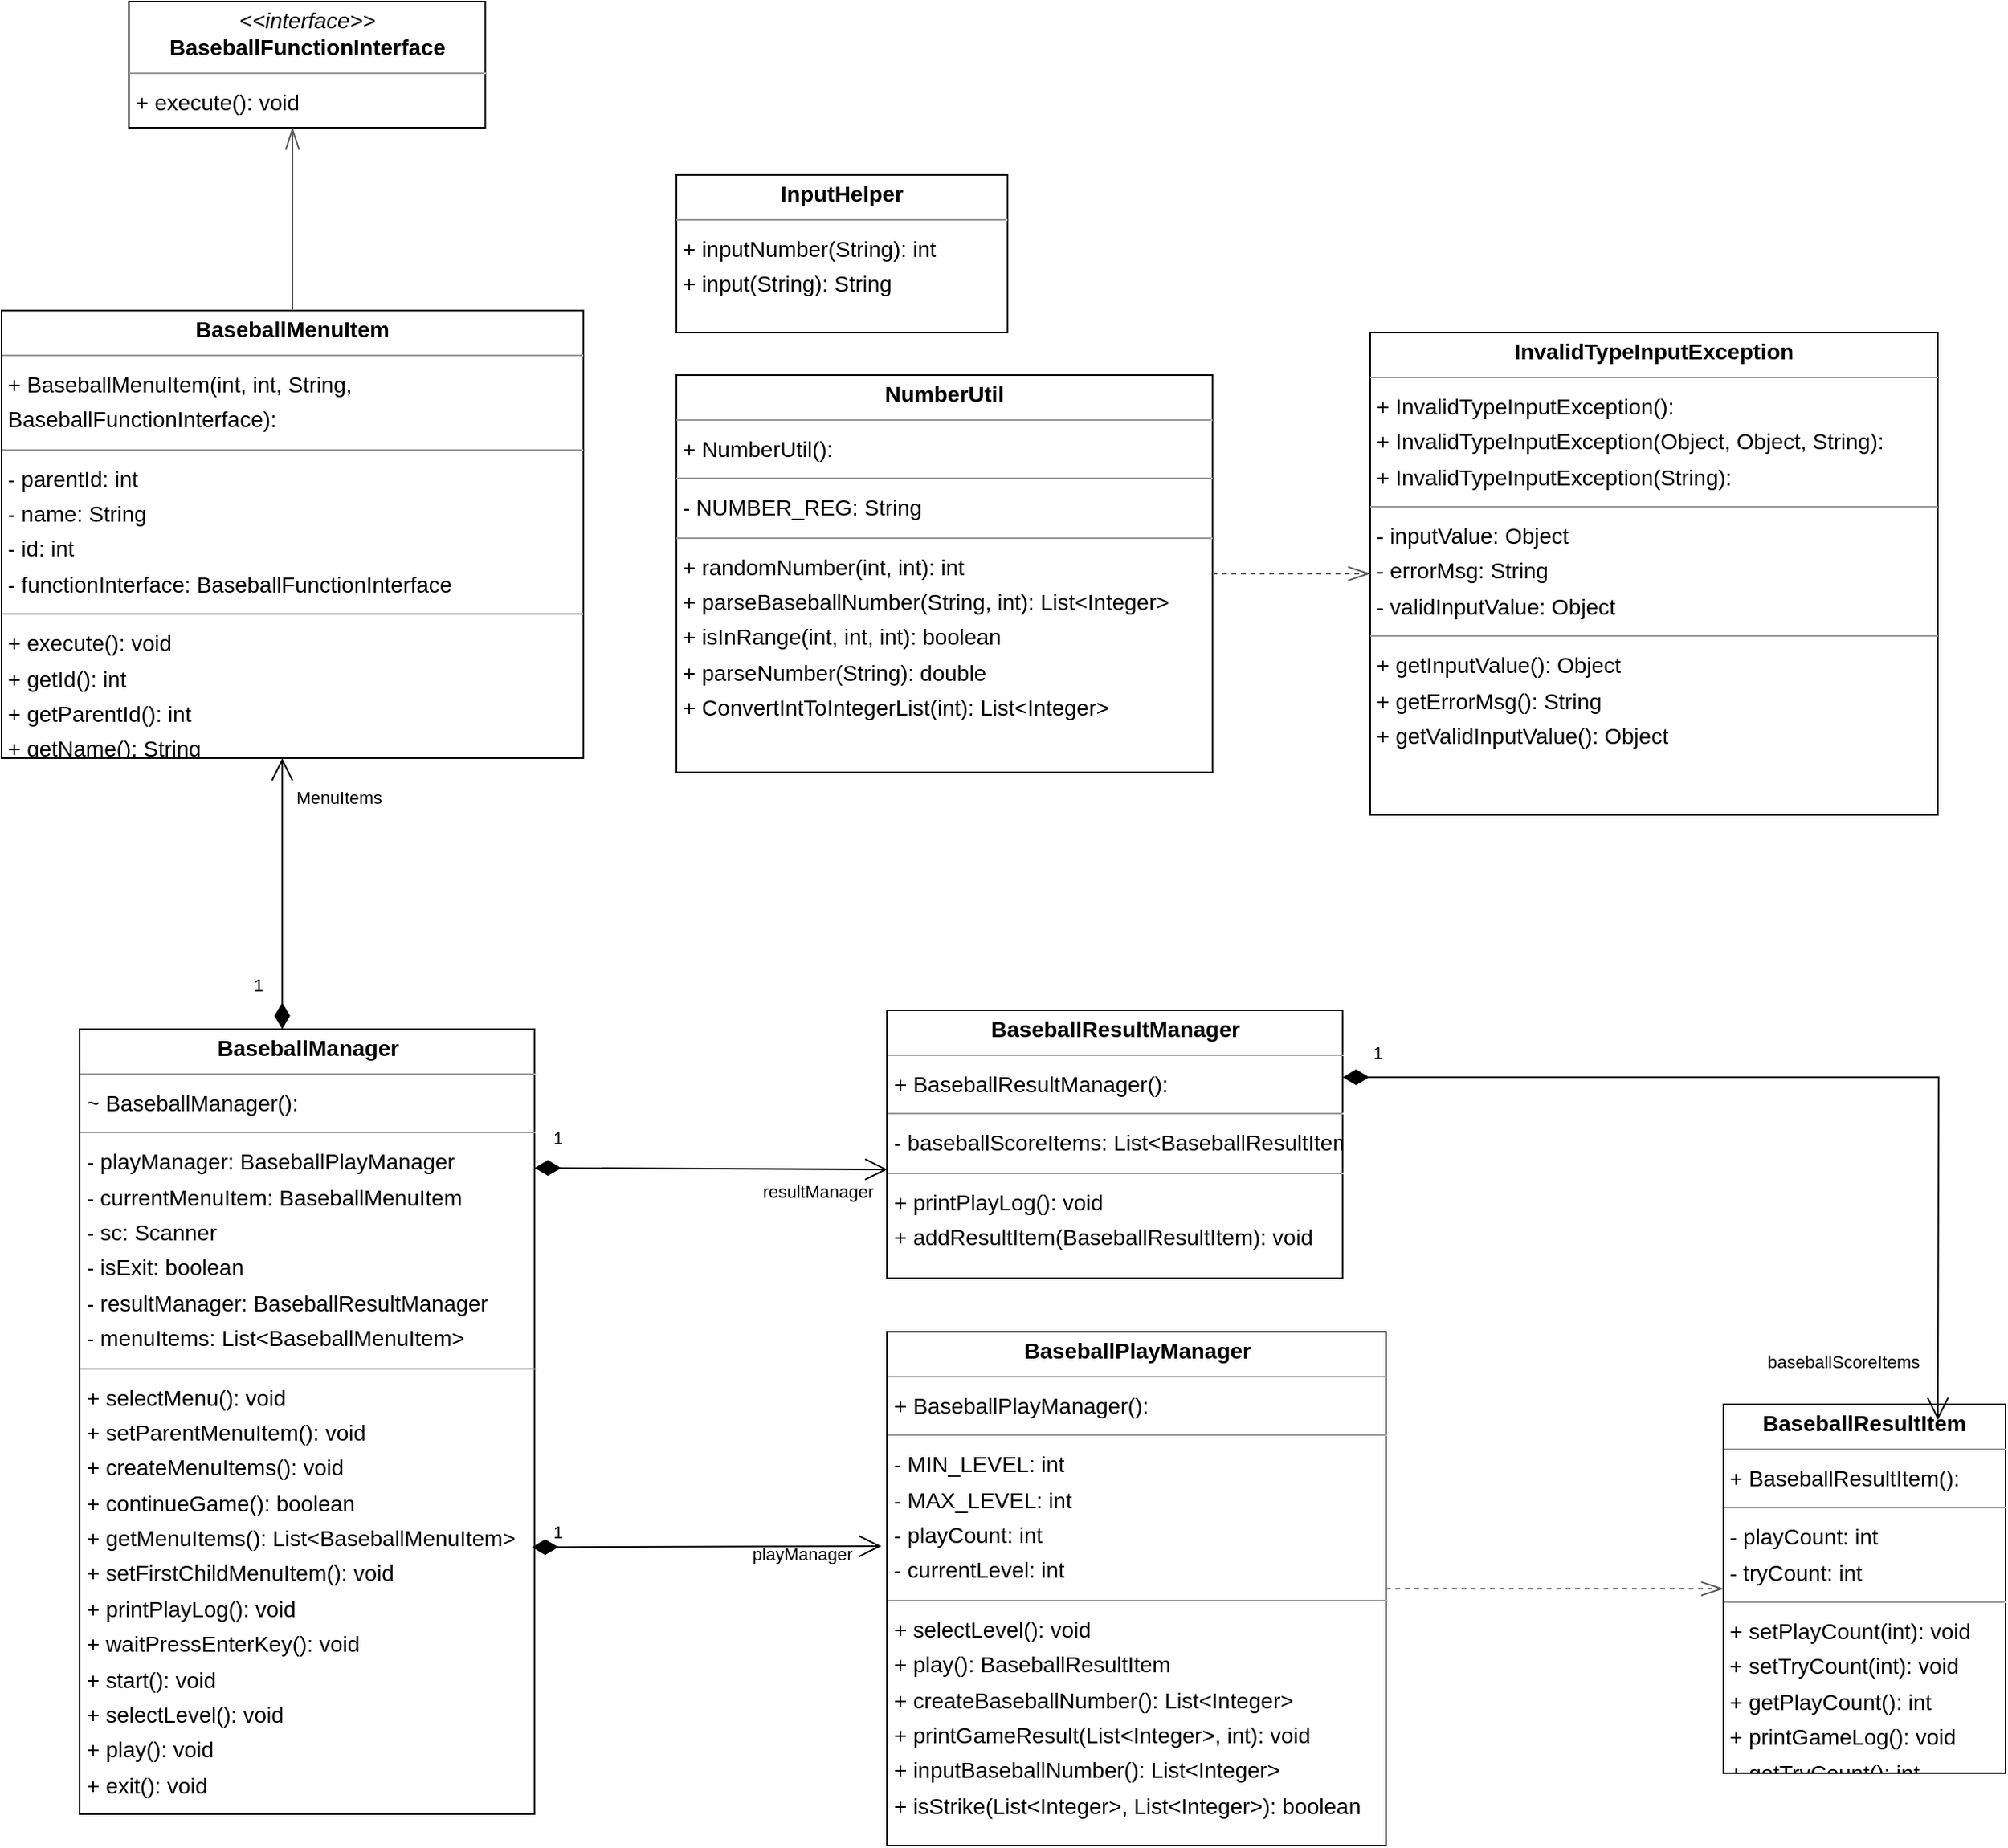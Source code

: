 <mxfile version="24.7.8">
  <diagram id="HD1GswNkVYEY_AO15G9U" name="페이지-1">
    <mxGraphModel dx="2087" dy="584" grid="1" gridSize="10" guides="1" tooltips="1" connect="1" arrows="1" fold="1" page="0" pageScale="1" pageWidth="827" pageHeight="1169" background="none" math="0" shadow="0">
      <root>
        <mxCell id="0" />
        <mxCell id="1" parent="0" />
        <mxCell id="node1" value="&lt;p style=&quot;margin:0px;margin-top:4px;text-align:center;&quot;&gt;&lt;i&gt;&amp;lt;&amp;lt;interface&amp;gt;&amp;gt;&lt;/i&gt;&lt;br/&gt;&lt;b&gt;BaseballFunctionInterface&lt;/b&gt;&lt;/p&gt;&lt;hr size=&quot;1&quot;/&gt;&lt;p style=&quot;margin:0 0 0 4px;line-height:1.6;&quot;&gt;+ execute(): void&lt;/p&gt;" style="verticalAlign=top;align=left;overflow=fill;fontSize=14;fontFamily=Helvetica;html=1;rounded=0;shadow=0;comic=0;labelBackgroundColor=none;strokeWidth=1;" parent="1" vertex="1">
          <mxGeometry x="-257.25" y="450" width="226" height="80" as="geometry" />
        </mxCell>
        <mxCell id="node6" value="&lt;p style=&quot;margin:0px;margin-top:4px;text-align:center;&quot;&gt;&lt;b&gt;BaseballManager&lt;/b&gt;&lt;/p&gt;&lt;hr size=&quot;1&quot;/&gt;&lt;p style=&quot;margin:0 0 0 4px;line-height:1.6;&quot;&gt;~ BaseballManager(): &lt;/p&gt;&lt;hr size=&quot;1&quot;/&gt;&lt;p style=&quot;margin:0 0 0 4px;line-height:1.6;&quot;&gt;- playManager: BaseballPlayManager&lt;br/&gt;- currentMenuItem: BaseballMenuItem&lt;br/&gt;- sc: Scanner&lt;br/&gt;- isExit: boolean&lt;br/&gt;- resultManager: BaseballResultManager&lt;br/&gt;- menuItems: List&amp;lt;BaseballMenuItem&amp;gt;&lt;/p&gt;&lt;hr size=&quot;1&quot;/&gt;&lt;p style=&quot;margin:0 0 0 4px;line-height:1.6;&quot;&gt;+ selectMenu(): void&lt;br/&gt;+ setParentMenuItem(): void&lt;br/&gt;+ createMenuItems(): void&lt;br/&gt;+ continueGame(): boolean&lt;br/&gt;+ getMenuItems(): List&amp;lt;BaseballMenuItem&amp;gt;&lt;br/&gt;+ setFirstChildMenuItem(): void&lt;br/&gt;+ printPlayLog(): void&lt;br/&gt;+ waitPressEnterKey(): void&lt;br/&gt;+ start(): void&lt;br/&gt;+ selectLevel(): void&lt;br/&gt;+ play(): void&lt;br/&gt;+ exit(): void&lt;/p&gt;" style="verticalAlign=top;align=left;overflow=fill;fontSize=14;fontFamily=Helvetica;html=1;rounded=0;shadow=0;comic=0;labelBackgroundColor=none;strokeWidth=1;" parent="1" vertex="1">
          <mxGeometry x="-288.5" y="1102" width="288.5" height="498" as="geometry" />
        </mxCell>
        <mxCell id="node5" value="&lt;p style=&quot;margin:0px;margin-top:4px;text-align:center;&quot;&gt;&lt;b&gt;BaseballMenuItem&lt;/b&gt;&lt;/p&gt;&lt;hr size=&quot;1&quot;&gt;&lt;p style=&quot;margin:0 0 0 4px;line-height:1.6;&quot;&gt;+ BaseballMenuItem(int, int, String,&amp;nbsp;&lt;/p&gt;&lt;p style=&quot;margin:0 0 0 4px;line-height:1.6;&quot;&gt;BaseballFunctionInterface): &lt;/p&gt;&lt;hr size=&quot;1&quot;&gt;&lt;p style=&quot;margin:0 0 0 4px;line-height:1.6;&quot;&gt;- parentId: int&lt;br&gt;- name: String&lt;br&gt;- id: int&lt;br&gt;- functionInterface: BaseballFunctionInterface&lt;/p&gt;&lt;hr size=&quot;1&quot;&gt;&lt;p style=&quot;margin:0 0 0 4px;line-height:1.6;&quot;&gt;+ execute(): void&lt;br&gt;+ getId(): int&lt;br&gt;+ getParentId(): int&lt;br&gt;+ getName(): String&lt;/p&gt;" style="verticalAlign=top;align=left;overflow=fill;fontSize=14;fontFamily=Helvetica;html=1;rounded=0;shadow=0;comic=0;labelBackgroundColor=none;strokeWidth=1;" parent="1" vertex="1">
          <mxGeometry x="-338" y="646" width="369" height="284" as="geometry" />
        </mxCell>
        <mxCell id="node3" value="&lt;p style=&quot;margin:0px;margin-top:4px;text-align:center;&quot;&gt;&lt;b&gt;BaseballPlayManager&lt;/b&gt;&lt;/p&gt;&lt;hr size=&quot;1&quot;/&gt;&lt;p style=&quot;margin:0 0 0 4px;line-height:1.6;&quot;&gt;+ BaseballPlayManager(): &lt;/p&gt;&lt;hr size=&quot;1&quot;/&gt;&lt;p style=&quot;margin:0 0 0 4px;line-height:1.6;&quot;&gt;- MIN_LEVEL: int&lt;br/&gt;- MAX_LEVEL: int&lt;br/&gt;- playCount: int&lt;br/&gt;- currentLevel: int&lt;/p&gt;&lt;hr size=&quot;1&quot;/&gt;&lt;p style=&quot;margin:0 0 0 4px;line-height:1.6;&quot;&gt;+ selectLevel(): void&lt;br/&gt;+ play(): BaseballResultItem&lt;br/&gt;+ createBaseballNumber(): List&amp;lt;Integer&amp;gt;&lt;br/&gt;+ printGameResult(List&amp;lt;Integer&amp;gt;, int): void&lt;br/&gt;+ inputBaseballNumber(): List&amp;lt;Integer&amp;gt;&lt;br/&gt;+ isStrike(List&amp;lt;Integer&amp;gt;, List&amp;lt;Integer&amp;gt;): boolean&lt;/p&gt;" style="verticalAlign=top;align=left;overflow=fill;fontSize=14;fontFamily=Helvetica;html=1;rounded=0;shadow=0;comic=0;labelBackgroundColor=none;strokeWidth=1;" parent="1" vertex="1">
          <mxGeometry x="223.5" y="1294" width="316.5" height="326" as="geometry" />
        </mxCell>
        <mxCell id="node7" value="&lt;p style=&quot;margin:0px;margin-top:4px;text-align:center;&quot;&gt;&lt;b&gt;BaseballResultItem&lt;/b&gt;&lt;/p&gt;&lt;hr size=&quot;1&quot;/&gt;&lt;p style=&quot;margin:0 0 0 4px;line-height:1.6;&quot;&gt;+ BaseballResultItem(): &lt;/p&gt;&lt;hr size=&quot;1&quot;/&gt;&lt;p style=&quot;margin:0 0 0 4px;line-height:1.6;&quot;&gt;- playCount: int&lt;br/&gt;- tryCount: int&lt;/p&gt;&lt;hr size=&quot;1&quot;/&gt;&lt;p style=&quot;margin:0 0 0 4px;line-height:1.6;&quot;&gt;+ setPlayCount(int): void&lt;br/&gt;+ setTryCount(int): void&lt;br/&gt;+ getPlayCount(): int&lt;br/&gt;+ printGameLog(): void&lt;br/&gt;+ getTryCount(): int&lt;/p&gt;" style="verticalAlign=top;align=left;overflow=fill;fontSize=14;fontFamily=Helvetica;html=1;rounded=0;shadow=0;comic=0;labelBackgroundColor=none;strokeWidth=1;" parent="1" vertex="1">
          <mxGeometry x="754" y="1340" width="179" height="234" as="geometry" />
        </mxCell>
        <mxCell id="node2" value="&lt;p style=&quot;margin:0px;margin-top:4px;text-align:center;&quot;&gt;&lt;b&gt;BaseballResultManager&lt;/b&gt;&lt;/p&gt;&lt;hr size=&quot;1&quot;/&gt;&lt;p style=&quot;margin:0 0 0 4px;line-height:1.6;&quot;&gt;+ BaseballResultManager(): &lt;/p&gt;&lt;hr size=&quot;1&quot;/&gt;&lt;p style=&quot;margin:0 0 0 4px;line-height:1.6;&quot;&gt;- baseballScoreItems: List&amp;lt;BaseballResultItem&amp;gt;&lt;/p&gt;&lt;hr size=&quot;1&quot;/&gt;&lt;p style=&quot;margin:0 0 0 4px;line-height:1.6;&quot;&gt;+ printPlayLog(): void&lt;br/&gt;+ addResultItem(BaseballResultItem): void&lt;/p&gt;" style="verticalAlign=top;align=left;overflow=fill;fontSize=14;fontFamily=Helvetica;html=1;rounded=0;shadow=0;comic=0;labelBackgroundColor=none;strokeWidth=1;" parent="1" vertex="1">
          <mxGeometry x="223.5" y="1090" width="289" height="170" as="geometry" />
        </mxCell>
        <mxCell id="node0" value="&lt;p style=&quot;margin:0px;margin-top:4px;text-align:center;&quot;&gt;&lt;b&gt;InvalidTypeInputException&lt;/b&gt;&lt;/p&gt;&lt;hr size=&quot;1&quot;/&gt;&lt;p style=&quot;margin:0 0 0 4px;line-height:1.6;&quot;&gt;+ InvalidTypeInputException(): &lt;br/&gt;+ InvalidTypeInputException(Object, Object, String): &lt;br/&gt;+ InvalidTypeInputException(String): &lt;/p&gt;&lt;hr size=&quot;1&quot;/&gt;&lt;p style=&quot;margin:0 0 0 4px;line-height:1.6;&quot;&gt;- inputValue: Object&lt;br/&gt;- errorMsg: String&lt;br/&gt;- validInputValue: Object&lt;/p&gt;&lt;hr size=&quot;1&quot;/&gt;&lt;p style=&quot;margin:0 0 0 4px;line-height:1.6;&quot;&gt;+ getInputValue(): Object&lt;br/&gt;+ getErrorMsg(): String&lt;br/&gt;+ getValidInputValue(): Object&lt;/p&gt;" style="verticalAlign=top;align=left;overflow=fill;fontSize=14;fontFamily=Helvetica;html=1;rounded=0;shadow=0;comic=0;labelBackgroundColor=none;strokeWidth=1;" parent="1" vertex="1">
          <mxGeometry x="530" y="660" width="360" height="306" as="geometry" />
        </mxCell>
        <mxCell id="node4" value="&lt;p style=&quot;margin:0px;margin-top:4px;text-align:center;&quot;&gt;&lt;b&gt;NumberUtil&lt;/b&gt;&lt;/p&gt;&lt;hr size=&quot;1&quot;/&gt;&lt;p style=&quot;margin:0 0 0 4px;line-height:1.6;&quot;&gt;+ NumberUtil(): &lt;/p&gt;&lt;hr size=&quot;1&quot;/&gt;&lt;p style=&quot;margin:0 0 0 4px;line-height:1.6;&quot;&gt;- NUMBER_REG: String&lt;/p&gt;&lt;hr size=&quot;1&quot;/&gt;&lt;p style=&quot;margin:0 0 0 4px;line-height:1.6;&quot;&gt;+ randomNumber(int, int): int&lt;br/&gt;+ parseBaseballNumber(String, int): List&amp;lt;Integer&amp;gt;&lt;br/&gt;+ isInRange(int, int, int): boolean&lt;br/&gt;+ parseNumber(String): double&lt;br/&gt;+ ConvertIntToIntegerList(int): List&amp;lt;Integer&amp;gt;&lt;/p&gt;" style="verticalAlign=top;align=left;overflow=fill;fontSize=14;fontFamily=Helvetica;html=1;rounded=0;shadow=0;comic=0;labelBackgroundColor=none;strokeWidth=1;" parent="1" vertex="1">
          <mxGeometry x="90" y="687" width="340" height="252" as="geometry" />
        </mxCell>
        <mxCell id="edge1" value="" style="html=1;rounded=1;dashed=0;startArrow=diamondThinstartSize=12;endArrow=openThin;endSize=12;strokeColor=#595959;exitX=0.500;exitY=0.000;exitDx=0;exitDy=0;entryX=0.459;entryY=1;entryDx=0;entryDy=0;entryPerimeter=0;" parent="1" source="node5" target="node1" edge="1">
          <mxGeometry width="50" height="50" relative="1" as="geometry" />
        </mxCell>
        <mxCell id="edge8" value="" style="html=1;rounded=1;edgeStyle=orthogonalEdgeStyle;dashed=1;startArrow=none;endArrow=openThin;endSize=12;strokeColor=#595959;exitX=1.000;exitY=0.500;exitDx=0;exitDy=0;entryX=0.000;entryY=0.500;entryDx=0;entryDy=0;" parent="1" source="node3" target="node7" edge="1">
          <mxGeometry width="50" height="50" relative="1" as="geometry">
            <Array as="points" />
          </mxGeometry>
        </mxCell>
        <mxCell id="edge0" value="" style="html=1;rounded=1;edgeStyle=orthogonalEdgeStyle;dashed=1;startArrow=none;endArrow=openThin;endSize=12;strokeColor=#595959;exitX=1;exitY=0.5;exitDx=0;exitDy=0;entryX=0;entryY=0.5;entryDx=0;entryDy=0;" parent="1" source="node4" target="node0" edge="1">
          <mxGeometry width="50" height="50" relative="1" as="geometry">
            <Array as="points" />
          </mxGeometry>
        </mxCell>
        <mxCell id="GeZOMZ-x1PjAHVgEXQZU-7" value="1" style="endArrow=open;html=1;endSize=12;startArrow=diamondThin;startSize=14;startFill=1;align=left;verticalAlign=bottom;rounded=0;exitX=0.994;exitY=0.66;exitDx=0;exitDy=0;exitPerimeter=0;" parent="1" source="node6" edge="1">
          <mxGeometry x="-0.894" y="1" relative="1" as="geometry">
            <mxPoint x="10" y="1430" as="sourcePoint" />
            <mxPoint x="220" y="1430" as="targetPoint" />
            <mxPoint as="offset" />
          </mxGeometry>
        </mxCell>
        <mxCell id="GeZOMZ-x1PjAHVgEXQZU-9" value="&lt;span style=&quot;font-size: 11px; text-align: left; text-wrap: nowrap;&quot;&gt;playManager&lt;/span&gt;" style="text;html=1;align=center;verticalAlign=middle;whiteSpace=wrap;rounded=0;" parent="1" vertex="1">
          <mxGeometry x="140" y="1420" width="60" height="30" as="geometry" />
        </mxCell>
        <mxCell id="GeZOMZ-x1PjAHVgEXQZU-10" value="1" style="endArrow=open;html=1;endSize=12;startArrow=diamondThin;startSize=14;startFill=1;align=left;verticalAlign=bottom;rounded=0;entryX=0.001;entryY=0.594;entryDx=0;entryDy=0;entryPerimeter=0;" parent="1" target="node2" edge="1">
          <mxGeometry x="-0.909" y="10" relative="1" as="geometry">
            <mxPoint y="1190" as="sourcePoint" />
            <mxPoint x="220" y="1190" as="targetPoint" />
            <mxPoint as="offset" />
          </mxGeometry>
        </mxCell>
        <mxCell id="GeZOMZ-x1PjAHVgEXQZU-11" value="&lt;span style=&quot;font-size: 11px; text-align: left; text-wrap: nowrap;&quot;&gt;resultManager&lt;/span&gt;" style="text;html=1;align=center;verticalAlign=middle;whiteSpace=wrap;rounded=0;" parent="1" vertex="1">
          <mxGeometry x="150" y="1190" width="60" height="30" as="geometry" />
        </mxCell>
        <mxCell id="GeZOMZ-x1PjAHVgEXQZU-16" value="1" style="endArrow=open;html=1;endSize=12;startArrow=diamondThin;startSize=14;startFill=1;edgeStyle=orthogonalEdgeStyle;align=left;verticalAlign=bottom;rounded=0;exitX=1;exitY=0.25;exitDx=0;exitDy=0;" parent="1" source="node2" edge="1">
          <mxGeometry x="-0.942" y="7" relative="1" as="geometry">
            <mxPoint x="580" y="1130" as="sourcePoint" />
            <mxPoint x="890" y="1350" as="targetPoint" />
            <mxPoint as="offset" />
          </mxGeometry>
        </mxCell>
        <mxCell id="GeZOMZ-x1PjAHVgEXQZU-17" value="baseballScoreItems" style="edgeLabel;resizable=0;html=1;align=left;verticalAlign=top;strokeColor=default;" parent="1" vertex="1" connectable="0">
          <mxGeometry x="780" y="1300" as="geometry" />
        </mxCell>
        <mxCell id="GeZOMZ-x1PjAHVgEXQZU-21" value="1" style="endArrow=open;html=1;endSize=12;startArrow=diamondThin;startSize=14;startFill=1;align=left;verticalAlign=bottom;rounded=0;" parent="1" edge="1">
          <mxGeometry x="-0.775" y="20" relative="1" as="geometry">
            <mxPoint x="-160" y="1102" as="sourcePoint" />
            <mxPoint x="-160" y="930" as="targetPoint" />
            <mxPoint as="offset" />
          </mxGeometry>
        </mxCell>
        <mxCell id="GeZOMZ-x1PjAHVgEXQZU-22" value="MenuItems" style="edgeLabel;resizable=0;html=1;align=left;verticalAlign=top;strokeColor=default;" parent="1" vertex="1" connectable="0">
          <mxGeometry x="-153.5" y="942" as="geometry" />
        </mxCell>
        <mxCell id="fDvLb0HSZMXoXOpOu_Ex-1" value="&lt;p style=&quot;margin:0px;margin-top:4px;text-align:center;&quot;&gt;&lt;b&gt;InputHelper&lt;/b&gt;&lt;/p&gt;&lt;hr size=&quot;1&quot;&gt;&lt;p style=&quot;margin:0 0 0 4px;line-height:1.6;&quot;&gt;+ inputNumber(String): int&lt;br&gt;+ input(String): String&lt;br&gt;&lt;/p&gt;" style="verticalAlign=top;align=left;overflow=fill;fontSize=14;fontFamily=Helvetica;html=1;rounded=0;shadow=0;comic=0;labelBackgroundColor=none;strokeWidth=1;" vertex="1" parent="1">
          <mxGeometry x="90" y="560" width="210" height="100" as="geometry" />
        </mxCell>
      </root>
    </mxGraphModel>
  </diagram>
</mxfile>
